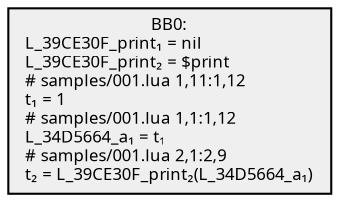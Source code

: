 digraph {
  node[shape=box style=filled fontsize=8 fontname="Cascadia Code" fillcolor="#efefef"];
  BB0 [label="BB0:\nL_39CE30F_print₁ = nil\lL_39CE30F_print₂ = $print\l# samples/001.lua 1,11:1,12\lt₁ = 1\l# samples/001.lua 1,1:1,12\lL_34D5664_a₁ = t₁\l# samples/001.lua 2,1:2,9\lt₂ = L_39CE30F_print₂(L_34D5664_a₁)\l"];

}
